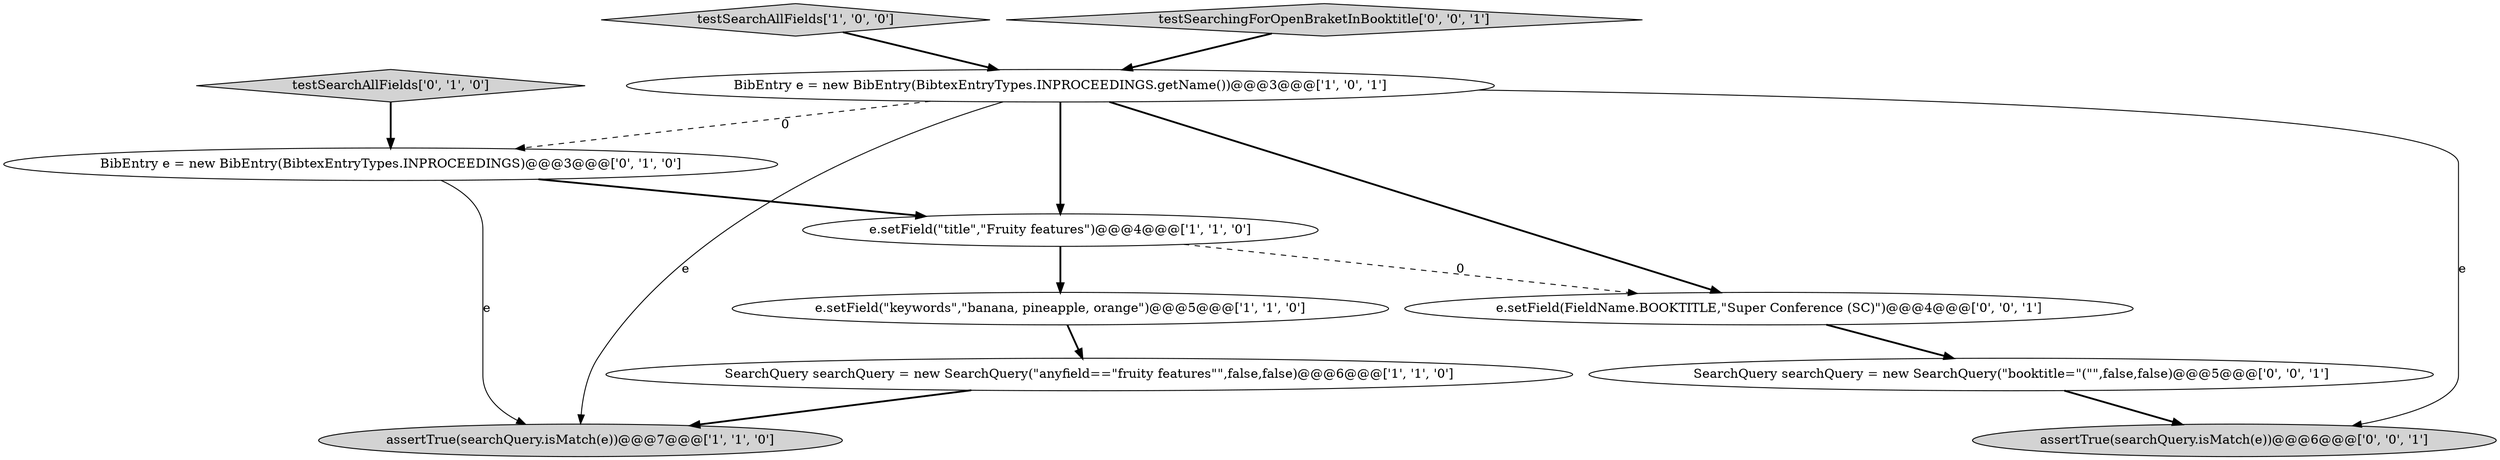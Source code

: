 digraph {
5 [style = filled, label = "assertTrue(searchQuery.isMatch(e))@@@7@@@['1', '1', '0']", fillcolor = lightgray, shape = ellipse image = "AAA0AAABBB1BBB"];
7 [style = filled, label = "BibEntry e = new BibEntry(BibtexEntryTypes.INPROCEEDINGS)@@@3@@@['0', '1', '0']", fillcolor = white, shape = ellipse image = "AAA1AAABBB2BBB"];
8 [style = filled, label = "SearchQuery searchQuery = new SearchQuery(\"booktitle=\"(\"\",false,false)@@@5@@@['0', '0', '1']", fillcolor = white, shape = ellipse image = "AAA0AAABBB3BBB"];
1 [style = filled, label = "testSearchAllFields['1', '0', '0']", fillcolor = lightgray, shape = diamond image = "AAA0AAABBB1BBB"];
3 [style = filled, label = "e.setField(\"title\",\"Fruity features\")@@@4@@@['1', '1', '0']", fillcolor = white, shape = ellipse image = "AAA0AAABBB1BBB"];
6 [style = filled, label = "testSearchAllFields['0', '1', '0']", fillcolor = lightgray, shape = diamond image = "AAA0AAABBB2BBB"];
4 [style = filled, label = "BibEntry e = new BibEntry(BibtexEntryTypes.INPROCEEDINGS.getName())@@@3@@@['1', '0', '1']", fillcolor = white, shape = ellipse image = "AAA0AAABBB1BBB"];
9 [style = filled, label = "testSearchingForOpenBraketInBooktitle['0', '0', '1']", fillcolor = lightgray, shape = diamond image = "AAA0AAABBB3BBB"];
10 [style = filled, label = "e.setField(FieldName.BOOKTITLE,\"Super Conference (SC)\")@@@4@@@['0', '0', '1']", fillcolor = white, shape = ellipse image = "AAA0AAABBB3BBB"];
2 [style = filled, label = "SearchQuery searchQuery = new SearchQuery(\"anyfield==\"fruity features\"\",false,false)@@@6@@@['1', '1', '0']", fillcolor = white, shape = ellipse image = "AAA0AAABBB1BBB"];
11 [style = filled, label = "assertTrue(searchQuery.isMatch(e))@@@6@@@['0', '0', '1']", fillcolor = lightgray, shape = ellipse image = "AAA0AAABBB3BBB"];
0 [style = filled, label = "e.setField(\"keywords\",\"banana, pineapple, orange\")@@@5@@@['1', '1', '0']", fillcolor = white, shape = ellipse image = "AAA0AAABBB1BBB"];
4->10 [style = bold, label=""];
1->4 [style = bold, label=""];
8->11 [style = bold, label=""];
7->5 [style = solid, label="e"];
10->8 [style = bold, label=""];
0->2 [style = bold, label=""];
6->7 [style = bold, label=""];
4->11 [style = solid, label="e"];
4->7 [style = dashed, label="0"];
3->0 [style = bold, label=""];
4->3 [style = bold, label=""];
9->4 [style = bold, label=""];
2->5 [style = bold, label=""];
4->5 [style = solid, label="e"];
3->10 [style = dashed, label="0"];
7->3 [style = bold, label=""];
}
